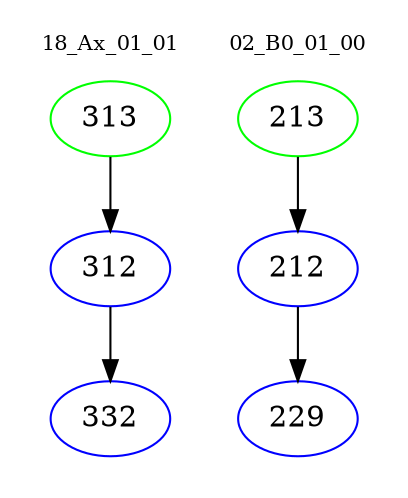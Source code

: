 digraph{
subgraph cluster_0 {
color = white
label = "18_Ax_01_01";
fontsize=10;
T0_313 [label="313", color="green"]
T0_313 -> T0_312 [color="black"]
T0_312 [label="312", color="blue"]
T0_312 -> T0_332 [color="black"]
T0_332 [label="332", color="blue"]
}
subgraph cluster_1 {
color = white
label = "02_B0_01_00";
fontsize=10;
T1_213 [label="213", color="green"]
T1_213 -> T1_212 [color="black"]
T1_212 [label="212", color="blue"]
T1_212 -> T1_229 [color="black"]
T1_229 [label="229", color="blue"]
}
}
